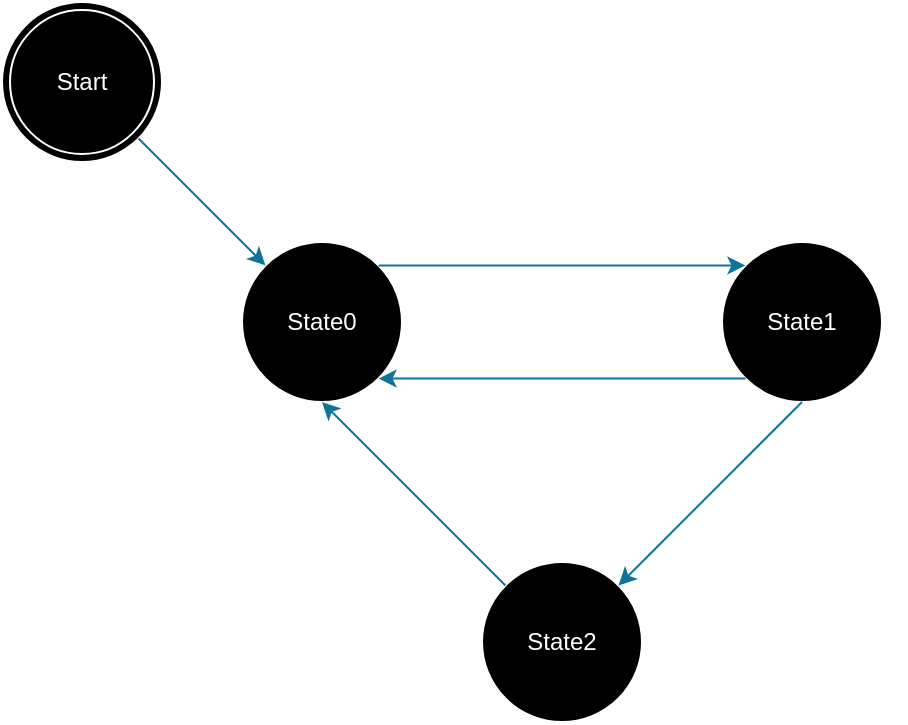 <mxfile>
    <diagram id="i0bqvcRtrR0I4ZqiqYnq" name="Page-1">
        <mxGraphModel dx="531" dy="831" grid="1" gridSize="10" guides="1" tooltips="1" connect="1" arrows="1" fold="1" page="1" pageScale="1" pageWidth="850" pageHeight="1100" math="0" shadow="0">
            <root>
                <mxCell id="0"/>
                <mxCell id="1" parent="0"/>
                <mxCell id="2" value="Start" style="ellipse;shape=doubleEllipse;whiteSpace=wrap;html=1;aspect=fixed;fillColor=#000000;strokeColor=#FFFFFF;fillStyle=solid;gradientColor=none;fontColor=#FFFFFF;labelBackgroundColor=#000000;" parent="1" vertex="1">
                    <mxGeometry x="40" y="80" width="80" height="80" as="geometry"/>
                </mxCell>
                <mxCell id="3" value="State0" style="ellipse;whiteSpace=wrap;html=1;aspect=fixed;fillColor=#000000;strokeColor=#FFFFFF;fillStyle=solid;gradientColor=none;fontColor=#FFFFFF;labelBackgroundColor=#000000;" parent="1" vertex="1">
                    <mxGeometry x="160" y="200" width="80" height="80" as="geometry"/>
                </mxCell>
                <mxCell id="4" value="State1" style="ellipse;whiteSpace=wrap;html=1;aspect=fixed;fillColor=#000000;strokeColor=#FFFFFF;fillStyle=solid;gradientColor=none;fontColor=#FFFFFF;labelBackgroundColor=#000000;" parent="1" vertex="1">
                    <mxGeometry x="400" y="200" width="80" height="80" as="geometry"/>
                </mxCell>
                <mxCell id="5" value="State2" style="ellipse;whiteSpace=wrap;html=1;aspect=fixed;fillColor=#000000;strokeColor=#FFFFFF;fillStyle=solid;gradientColor=none;fontColor=#FFFFFF;labelBackgroundColor=#000000;" parent="1" vertex="1">
                    <mxGeometry x="280" y="360" width="80" height="80" as="geometry"/>
                </mxCell>
                <mxCell id="6" value="" style="endArrow=classic;html=1;exitX=1;exitY=1;exitDx=0;exitDy=0;entryX=0;entryY=0;entryDx=0;entryDy=0;fillColor=#b1ddf0;strokeColor=#10739e;" parent="1" source="2" target="3" edge="1">
                    <mxGeometry width="50" height="50" relative="1" as="geometry">
                        <mxPoint x="470" y="250" as="sourcePoint"/>
                        <mxPoint x="520" y="200" as="targetPoint"/>
                    </mxGeometry>
                </mxCell>
                <mxCell id="7" value="if button released before 1 &lt;br&gt;second passes" style="endArrow=classic;html=1;exitX=0;exitY=1;exitDx=0;exitDy=0;entryX=1;entryY=1;entryDx=0;entryDy=0;fontColor=#FFFFFF;labelBackgroundColor=none;fillColor=#b1ddf0;strokeColor=#10739e;spacingLeft=1;" parent="1" source="4" target="3" edge="1">
                    <mxGeometry y="22" width="50" height="50" relative="1" as="geometry">
                        <mxPoint x="470" y="250" as="sourcePoint"/>
                        <mxPoint x="520" y="200" as="targetPoint"/>
                        <mxPoint as="offset"/>
                    </mxGeometry>
                </mxCell>
                <mxCell id="8" value="if button pressed" style="endArrow=classic;html=1;exitX=1;exitY=0;exitDx=0;exitDy=0;entryX=0;entryY=0;entryDx=0;entryDy=0;fontColor=#FFFFFF;labelBackgroundColor=none;fillColor=#b1ddf0;strokeColor=#10739e;spacingLeft=1;" parent="1" source="3" target="4" edge="1">
                    <mxGeometry y="12" width="50" height="50" relative="1" as="geometry">
                        <mxPoint x="470" y="250" as="sourcePoint"/>
                        <mxPoint x="520" y="200" as="targetPoint"/>
                        <mxPoint as="offset"/>
                    </mxGeometry>
                </mxCell>
                <mxCell id="9" value="if button still pressed&amp;nbsp;&lt;br&gt;after 1 second" style="endArrow=classic;html=1;exitX=0.5;exitY=1;exitDx=0;exitDy=0;entryX=1;entryY=0;entryDx=0;entryDy=0;fontColor=#FFFFFF;labelBackgroundColor=none;fillColor=#b1ddf0;strokeColor=#10739e;spacingLeft=1;" parent="1" source="4" target="5" edge="1">
                    <mxGeometry x="-0.237" y="49" width="50" height="50" relative="1" as="geometry">
                        <mxPoint x="421.716" y="278.284" as="sourcePoint"/>
                        <mxPoint x="238.284" y="278.284" as="targetPoint"/>
                        <mxPoint y="1" as="offset"/>
                    </mxGeometry>
                </mxCell>
                <mxCell id="10" value="auto" style="endArrow=classic;html=1;exitX=0;exitY=0;exitDx=0;exitDy=0;entryX=0.5;entryY=1;entryDx=0;entryDy=0;fontColor=#FFFFFF;labelBackgroundColor=none;fillColor=#b1ddf0;strokeColor=#10739e;spacingLeft=1;" parent="1" source="5" target="3" edge="1">
                    <mxGeometry x="0.128" y="14" width="50" height="50" relative="1" as="geometry">
                        <mxPoint x="431.716" y="288.284" as="sourcePoint"/>
                        <mxPoint x="248.284" y="288.284" as="targetPoint"/>
                        <mxPoint as="offset"/>
                    </mxGeometry>
                </mxCell>
            </root>
        </mxGraphModel>
    </diagram>
</mxfile>